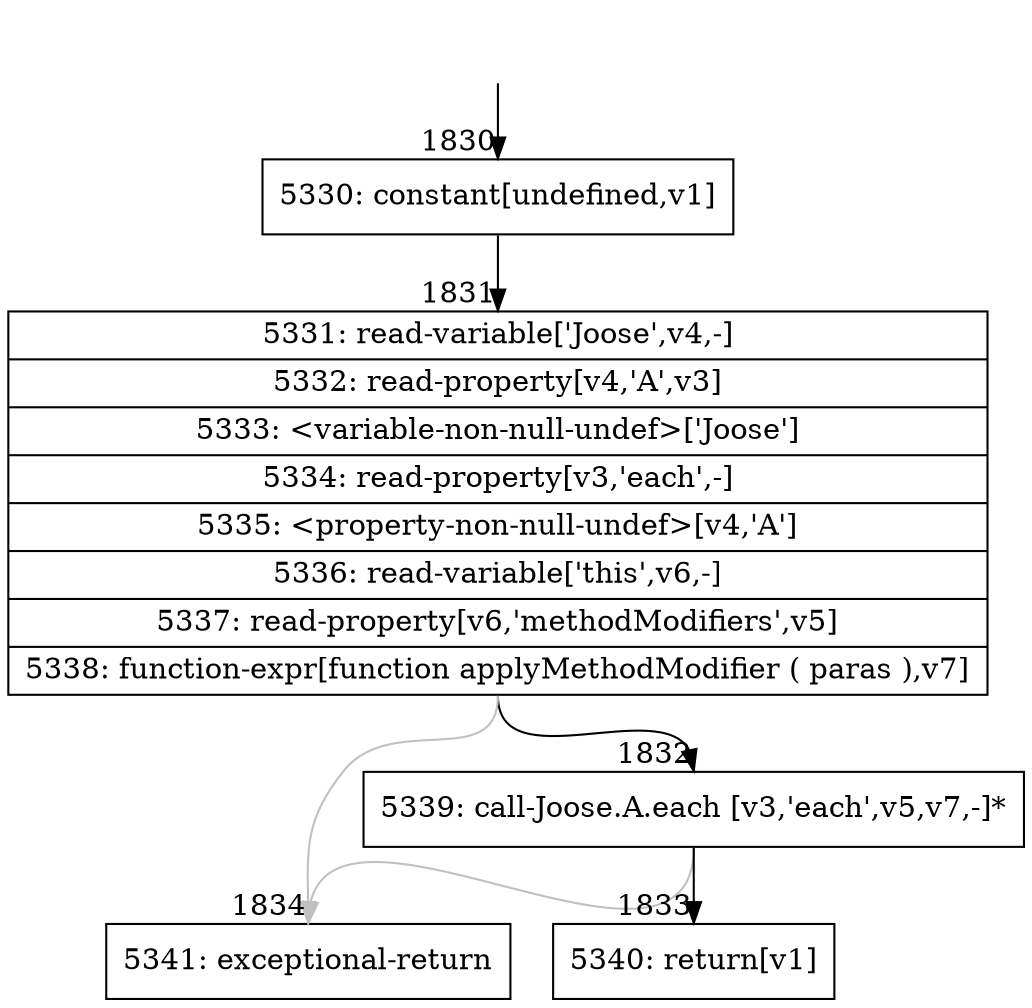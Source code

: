 digraph {
rankdir="TD"
BB_entry210[shape=none,label=""];
BB_entry210 -> BB1830 [tailport=s, headport=n, headlabel="    1830"]
BB1830 [shape=record label="{5330: constant[undefined,v1]}" ] 
BB1830 -> BB1831 [tailport=s, headport=n, headlabel="      1831"]
BB1831 [shape=record label="{5331: read-variable['Joose',v4,-]|5332: read-property[v4,'A',v3]|5333: \<variable-non-null-undef\>['Joose']|5334: read-property[v3,'each',-]|5335: \<property-non-null-undef\>[v4,'A']|5336: read-variable['this',v6,-]|5337: read-property[v6,'methodModifiers',v5]|5338: function-expr[function applyMethodModifier ( paras ),v7]}" ] 
BB1831 -> BB1832 [tailport=s, headport=n, headlabel="      1832"]
BB1831 -> BB1834 [tailport=s, headport=n, color=gray, headlabel="      1834"]
BB1832 [shape=record label="{5339: call-Joose.A.each [v3,'each',v5,v7,-]*}" ] 
BB1832 -> BB1833 [tailport=s, headport=n, headlabel="      1833"]
BB1832 -> BB1834 [tailport=s, headport=n, color=gray]
BB1833 [shape=record label="{5340: return[v1]}" ] 
BB1834 [shape=record label="{5341: exceptional-return}" ] 
//#$~ 2085
}
